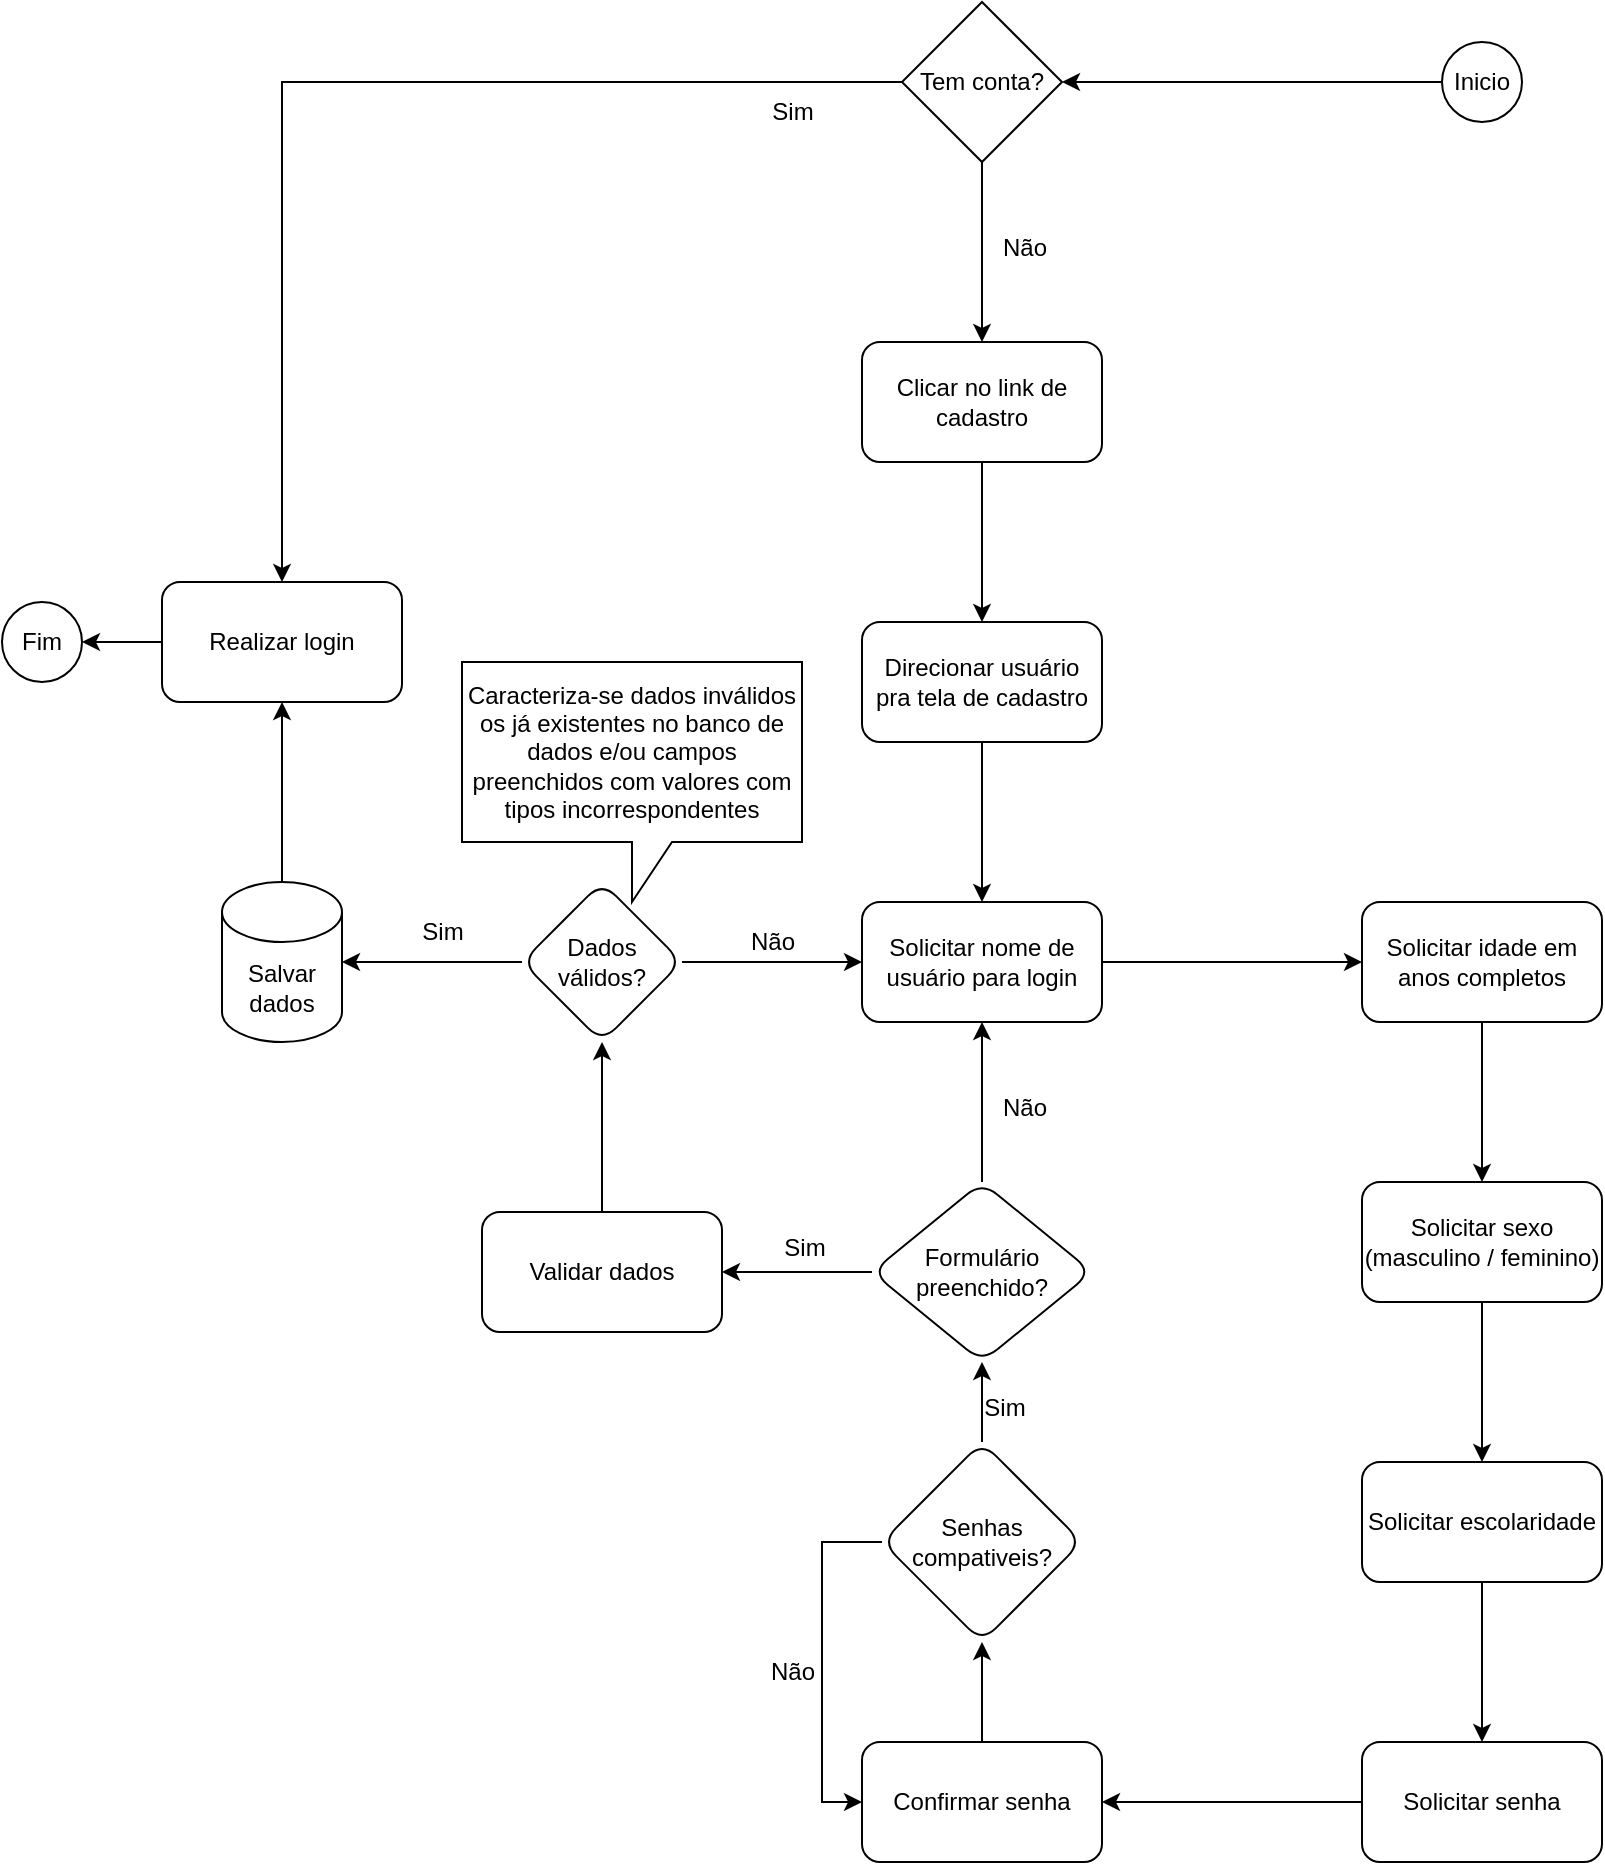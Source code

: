 <mxfile version="24.7.17">
  <diagram id="C5RBs43oDa-KdzZeNtuy" name="Page-1">
    <mxGraphModel dx="2049" dy="1084" grid="1" gridSize="10" guides="1" tooltips="1" connect="1" arrows="1" fold="1" page="1" pageScale="1" pageWidth="827" pageHeight="1169" math="0" shadow="0">
      <root>
        <mxCell id="WIyWlLk6GJQsqaUBKTNV-0" />
        <mxCell id="WIyWlLk6GJQsqaUBKTNV-1" parent="WIyWlLk6GJQsqaUBKTNV-0" />
        <mxCell id="PMqfsjEAWjkF-4yW7PhV-5" value="" style="edgeStyle=orthogonalEdgeStyle;rounded=0;orthogonalLoop=1;jettySize=auto;html=1;" edge="1" parent="WIyWlLk6GJQsqaUBKTNV-1" source="PMqfsjEAWjkF-4yW7PhV-0" target="PMqfsjEAWjkF-4yW7PhV-4">
          <mxGeometry relative="1" as="geometry" />
        </mxCell>
        <mxCell id="PMqfsjEAWjkF-4yW7PhV-0" value="Inicio" style="ellipse;whiteSpace=wrap;html=1;aspect=fixed;" vertex="1" parent="WIyWlLk6GJQsqaUBKTNV-1">
          <mxGeometry x="740" y="139" width="40" height="40" as="geometry" />
        </mxCell>
        <mxCell id="PMqfsjEAWjkF-4yW7PhV-12" value="" style="edgeStyle=orthogonalEdgeStyle;rounded=0;orthogonalLoop=1;jettySize=auto;html=1;" edge="1" parent="WIyWlLk6GJQsqaUBKTNV-1" source="PMqfsjEAWjkF-4yW7PhV-4" target="PMqfsjEAWjkF-4yW7PhV-11">
          <mxGeometry relative="1" as="geometry" />
        </mxCell>
        <mxCell id="PMqfsjEAWjkF-4yW7PhV-54" style="edgeStyle=orthogonalEdgeStyle;rounded=0;orthogonalLoop=1;jettySize=auto;html=1;entryX=0.5;entryY=0;entryDx=0;entryDy=0;" edge="1" parent="WIyWlLk6GJQsqaUBKTNV-1" source="PMqfsjEAWjkF-4yW7PhV-4" target="PMqfsjEAWjkF-4yW7PhV-52">
          <mxGeometry relative="1" as="geometry">
            <Array as="points">
              <mxPoint x="160" y="159" />
            </Array>
          </mxGeometry>
        </mxCell>
        <mxCell id="PMqfsjEAWjkF-4yW7PhV-4" value="Tem conta?" style="rhombus;whiteSpace=wrap;html=1;" vertex="1" parent="WIyWlLk6GJQsqaUBKTNV-1">
          <mxGeometry x="470" y="119" width="80" height="80" as="geometry" />
        </mxCell>
        <mxCell id="PMqfsjEAWjkF-4yW7PhV-9" value="Fim" style="ellipse;whiteSpace=wrap;html=1;aspect=fixed;fillColor=#FFFFFF;" vertex="1" parent="WIyWlLk6GJQsqaUBKTNV-1">
          <mxGeometry x="20" y="419" width="40" height="40" as="geometry" />
        </mxCell>
        <mxCell id="PMqfsjEAWjkF-4yW7PhV-15" value="" style="edgeStyle=orthogonalEdgeStyle;rounded=0;orthogonalLoop=1;jettySize=auto;html=1;" edge="1" parent="WIyWlLk6GJQsqaUBKTNV-1" source="PMqfsjEAWjkF-4yW7PhV-11" target="PMqfsjEAWjkF-4yW7PhV-14">
          <mxGeometry relative="1" as="geometry" />
        </mxCell>
        <mxCell id="PMqfsjEAWjkF-4yW7PhV-11" value="Clicar no link de cadastro" style="rounded=1;whiteSpace=wrap;html=1;" vertex="1" parent="WIyWlLk6GJQsqaUBKTNV-1">
          <mxGeometry x="450" y="289" width="120" height="60" as="geometry" />
        </mxCell>
        <mxCell id="PMqfsjEAWjkF-4yW7PhV-13" value="Não" style="text;html=1;align=center;verticalAlign=middle;resizable=0;points=[];autosize=1;strokeColor=none;fillColor=none;" vertex="1" parent="WIyWlLk6GJQsqaUBKTNV-1">
          <mxGeometry x="506" y="227" width="50" height="30" as="geometry" />
        </mxCell>
        <mxCell id="PMqfsjEAWjkF-4yW7PhV-18" value="" style="edgeStyle=orthogonalEdgeStyle;rounded=0;orthogonalLoop=1;jettySize=auto;html=1;" edge="1" parent="WIyWlLk6GJQsqaUBKTNV-1" source="PMqfsjEAWjkF-4yW7PhV-14" target="PMqfsjEAWjkF-4yW7PhV-17">
          <mxGeometry relative="1" as="geometry" />
        </mxCell>
        <mxCell id="PMqfsjEAWjkF-4yW7PhV-14" value="Direcionar usuário pra tela de cadastro" style="whiteSpace=wrap;html=1;rounded=1;" vertex="1" parent="WIyWlLk6GJQsqaUBKTNV-1">
          <mxGeometry x="450" y="429" width="120" height="60" as="geometry" />
        </mxCell>
        <mxCell id="PMqfsjEAWjkF-4yW7PhV-20" value="" style="edgeStyle=orthogonalEdgeStyle;rounded=0;orthogonalLoop=1;jettySize=auto;html=1;" edge="1" parent="WIyWlLk6GJQsqaUBKTNV-1" source="PMqfsjEAWjkF-4yW7PhV-17" target="PMqfsjEAWjkF-4yW7PhV-19">
          <mxGeometry relative="1" as="geometry" />
        </mxCell>
        <mxCell id="PMqfsjEAWjkF-4yW7PhV-17" value="Solicitar nome de usuário para login" style="rounded=1;whiteSpace=wrap;html=1;" vertex="1" parent="WIyWlLk6GJQsqaUBKTNV-1">
          <mxGeometry x="450" y="569" width="120" height="60" as="geometry" />
        </mxCell>
        <mxCell id="PMqfsjEAWjkF-4yW7PhV-22" value="" style="edgeStyle=orthogonalEdgeStyle;rounded=0;orthogonalLoop=1;jettySize=auto;html=1;" edge="1" parent="WIyWlLk6GJQsqaUBKTNV-1" source="PMqfsjEAWjkF-4yW7PhV-19" target="PMqfsjEAWjkF-4yW7PhV-21">
          <mxGeometry relative="1" as="geometry" />
        </mxCell>
        <mxCell id="PMqfsjEAWjkF-4yW7PhV-19" value="Solicitar idade em anos completos" style="rounded=1;whiteSpace=wrap;html=1;" vertex="1" parent="WIyWlLk6GJQsqaUBKTNV-1">
          <mxGeometry x="700" y="569" width="120" height="60" as="geometry" />
        </mxCell>
        <mxCell id="PMqfsjEAWjkF-4yW7PhV-24" value="" style="edgeStyle=orthogonalEdgeStyle;rounded=0;orthogonalLoop=1;jettySize=auto;html=1;" edge="1" parent="WIyWlLk6GJQsqaUBKTNV-1" source="PMqfsjEAWjkF-4yW7PhV-21" target="PMqfsjEAWjkF-4yW7PhV-23">
          <mxGeometry relative="1" as="geometry" />
        </mxCell>
        <mxCell id="PMqfsjEAWjkF-4yW7PhV-21" value="Solicitar sexo (masculino / feminino)" style="rounded=1;whiteSpace=wrap;html=1;" vertex="1" parent="WIyWlLk6GJQsqaUBKTNV-1">
          <mxGeometry x="700" y="709" width="120" height="60" as="geometry" />
        </mxCell>
        <mxCell id="PMqfsjEAWjkF-4yW7PhV-26" value="" style="edgeStyle=orthogonalEdgeStyle;rounded=0;orthogonalLoop=1;jettySize=auto;html=1;" edge="1" parent="WIyWlLk6GJQsqaUBKTNV-1" source="PMqfsjEAWjkF-4yW7PhV-23" target="PMqfsjEAWjkF-4yW7PhV-25">
          <mxGeometry relative="1" as="geometry" />
        </mxCell>
        <mxCell id="PMqfsjEAWjkF-4yW7PhV-23" value="Solicitar escolaridade" style="rounded=1;whiteSpace=wrap;html=1;" vertex="1" parent="WIyWlLk6GJQsqaUBKTNV-1">
          <mxGeometry x="700" y="849" width="120" height="60" as="geometry" />
        </mxCell>
        <mxCell id="PMqfsjEAWjkF-4yW7PhV-28" value="" style="edgeStyle=orthogonalEdgeStyle;rounded=0;orthogonalLoop=1;jettySize=auto;html=1;" edge="1" parent="WIyWlLk6GJQsqaUBKTNV-1" source="PMqfsjEAWjkF-4yW7PhV-25" target="PMqfsjEAWjkF-4yW7PhV-27">
          <mxGeometry relative="1" as="geometry" />
        </mxCell>
        <mxCell id="PMqfsjEAWjkF-4yW7PhV-25" value="Solicitar senha" style="rounded=1;whiteSpace=wrap;html=1;" vertex="1" parent="WIyWlLk6GJQsqaUBKTNV-1">
          <mxGeometry x="700" y="989" width="120" height="60" as="geometry" />
        </mxCell>
        <mxCell id="PMqfsjEAWjkF-4yW7PhV-30" value="" style="edgeStyle=orthogonalEdgeStyle;rounded=0;orthogonalLoop=1;jettySize=auto;html=1;" edge="1" parent="WIyWlLk6GJQsqaUBKTNV-1" source="PMqfsjEAWjkF-4yW7PhV-27" target="PMqfsjEAWjkF-4yW7PhV-29">
          <mxGeometry relative="1" as="geometry" />
        </mxCell>
        <mxCell id="PMqfsjEAWjkF-4yW7PhV-27" value="Confirmar senha" style="rounded=1;whiteSpace=wrap;html=1;" vertex="1" parent="WIyWlLk6GJQsqaUBKTNV-1">
          <mxGeometry x="450" y="989" width="120" height="60" as="geometry" />
        </mxCell>
        <mxCell id="PMqfsjEAWjkF-4yW7PhV-32" value="" style="edgeStyle=orthogonalEdgeStyle;rounded=0;orthogonalLoop=1;jettySize=auto;html=1;" edge="1" parent="WIyWlLk6GJQsqaUBKTNV-1" source="PMqfsjEAWjkF-4yW7PhV-29" target="PMqfsjEAWjkF-4yW7PhV-31">
          <mxGeometry relative="1" as="geometry" />
        </mxCell>
        <mxCell id="PMqfsjEAWjkF-4yW7PhV-33" style="edgeStyle=orthogonalEdgeStyle;rounded=0;orthogonalLoop=1;jettySize=auto;html=1;entryX=0;entryY=0.5;entryDx=0;entryDy=0;" edge="1" parent="WIyWlLk6GJQsqaUBKTNV-1" source="PMqfsjEAWjkF-4yW7PhV-29" target="PMqfsjEAWjkF-4yW7PhV-27">
          <mxGeometry relative="1" as="geometry">
            <Array as="points">
              <mxPoint x="430" y="889" />
              <mxPoint x="430" y="1019" />
            </Array>
          </mxGeometry>
        </mxCell>
        <mxCell id="PMqfsjEAWjkF-4yW7PhV-29" value="Senhas compativeis?" style="rhombus;whiteSpace=wrap;html=1;rounded=1;" vertex="1" parent="WIyWlLk6GJQsqaUBKTNV-1">
          <mxGeometry x="460" y="839" width="100" height="100" as="geometry" />
        </mxCell>
        <mxCell id="PMqfsjEAWjkF-4yW7PhV-35" style="edgeStyle=orthogonalEdgeStyle;rounded=0;orthogonalLoop=1;jettySize=auto;html=1;" edge="1" parent="WIyWlLk6GJQsqaUBKTNV-1" source="PMqfsjEAWjkF-4yW7PhV-31" target="PMqfsjEAWjkF-4yW7PhV-17">
          <mxGeometry relative="1" as="geometry" />
        </mxCell>
        <mxCell id="PMqfsjEAWjkF-4yW7PhV-39" value="" style="edgeStyle=orthogonalEdgeStyle;rounded=0;orthogonalLoop=1;jettySize=auto;html=1;" edge="1" parent="WIyWlLk6GJQsqaUBKTNV-1" source="PMqfsjEAWjkF-4yW7PhV-31" target="PMqfsjEAWjkF-4yW7PhV-38">
          <mxGeometry relative="1" as="geometry" />
        </mxCell>
        <mxCell id="PMqfsjEAWjkF-4yW7PhV-31" value="Formulário preenchido?" style="rhombus;whiteSpace=wrap;html=1;rounded=1;" vertex="1" parent="WIyWlLk6GJQsqaUBKTNV-1">
          <mxGeometry x="455" y="709" width="110" height="90" as="geometry" />
        </mxCell>
        <mxCell id="PMqfsjEAWjkF-4yW7PhV-34" value="Não" style="text;html=1;align=center;verticalAlign=middle;resizable=0;points=[];autosize=1;strokeColor=none;fillColor=none;" vertex="1" parent="WIyWlLk6GJQsqaUBKTNV-1">
          <mxGeometry x="390" y="939" width="50" height="30" as="geometry" />
        </mxCell>
        <mxCell id="PMqfsjEAWjkF-4yW7PhV-36" value="Sim" style="text;html=1;align=center;verticalAlign=middle;resizable=0;points=[];autosize=1;strokeColor=none;fillColor=none;" vertex="1" parent="WIyWlLk6GJQsqaUBKTNV-1">
          <mxGeometry x="501" y="807" width="40" height="30" as="geometry" />
        </mxCell>
        <mxCell id="PMqfsjEAWjkF-4yW7PhV-37" value="Não" style="text;html=1;align=center;verticalAlign=middle;resizable=0;points=[];autosize=1;strokeColor=none;fillColor=none;" vertex="1" parent="WIyWlLk6GJQsqaUBKTNV-1">
          <mxGeometry x="506" y="657" width="50" height="30" as="geometry" />
        </mxCell>
        <mxCell id="PMqfsjEAWjkF-4yW7PhV-41" value="" style="edgeStyle=orthogonalEdgeStyle;rounded=0;orthogonalLoop=1;jettySize=auto;html=1;" edge="1" parent="WIyWlLk6GJQsqaUBKTNV-1" source="PMqfsjEAWjkF-4yW7PhV-38" target="PMqfsjEAWjkF-4yW7PhV-40">
          <mxGeometry relative="1" as="geometry" />
        </mxCell>
        <mxCell id="PMqfsjEAWjkF-4yW7PhV-38" value="Validar dados" style="whiteSpace=wrap;html=1;rounded=1;" vertex="1" parent="WIyWlLk6GJQsqaUBKTNV-1">
          <mxGeometry x="260" y="724" width="120" height="60" as="geometry" />
        </mxCell>
        <mxCell id="PMqfsjEAWjkF-4yW7PhV-42" value="" style="edgeStyle=orthogonalEdgeStyle;rounded=0;orthogonalLoop=1;jettySize=auto;html=1;" edge="1" parent="WIyWlLk6GJQsqaUBKTNV-1" source="PMqfsjEAWjkF-4yW7PhV-40" target="PMqfsjEAWjkF-4yW7PhV-17">
          <mxGeometry relative="1" as="geometry" />
        </mxCell>
        <mxCell id="PMqfsjEAWjkF-4yW7PhV-40" value="Dados válidos?" style="rhombus;whiteSpace=wrap;html=1;rounded=1;" vertex="1" parent="WIyWlLk6GJQsqaUBKTNV-1">
          <mxGeometry x="280" y="559" width="80" height="80" as="geometry" />
        </mxCell>
        <mxCell id="PMqfsjEAWjkF-4yW7PhV-43" value="Não" style="text;html=1;align=center;verticalAlign=middle;resizable=0;points=[];autosize=1;strokeColor=none;fillColor=none;" vertex="1" parent="WIyWlLk6GJQsqaUBKTNV-1">
          <mxGeometry x="380" y="574" width="50" height="30" as="geometry" />
        </mxCell>
        <mxCell id="PMqfsjEAWjkF-4yW7PhV-44" value="Sim" style="text;html=1;align=center;verticalAlign=middle;resizable=0;points=[];autosize=1;strokeColor=none;fillColor=none;" vertex="1" parent="WIyWlLk6GJQsqaUBKTNV-1">
          <mxGeometry x="401" y="727" width="40" height="30" as="geometry" />
        </mxCell>
        <mxCell id="PMqfsjEAWjkF-4yW7PhV-53" value="" style="edgeStyle=orthogonalEdgeStyle;rounded=0;orthogonalLoop=1;jettySize=auto;html=1;" edge="1" parent="WIyWlLk6GJQsqaUBKTNV-1" source="PMqfsjEAWjkF-4yW7PhV-47" target="PMqfsjEAWjkF-4yW7PhV-52">
          <mxGeometry relative="1" as="geometry" />
        </mxCell>
        <mxCell id="PMqfsjEAWjkF-4yW7PhV-47" value="Salvar dados" style="shape=cylinder3;whiteSpace=wrap;html=1;boundedLbl=1;backgroundOutline=1;size=15;" vertex="1" parent="WIyWlLk6GJQsqaUBKTNV-1">
          <mxGeometry x="130" y="559" width="60" height="80" as="geometry" />
        </mxCell>
        <mxCell id="PMqfsjEAWjkF-4yW7PhV-48" style="edgeStyle=orthogonalEdgeStyle;rounded=0;orthogonalLoop=1;jettySize=auto;html=1;entryX=1;entryY=0.5;entryDx=0;entryDy=0;entryPerimeter=0;" edge="1" parent="WIyWlLk6GJQsqaUBKTNV-1" source="PMqfsjEAWjkF-4yW7PhV-40" target="PMqfsjEAWjkF-4yW7PhV-47">
          <mxGeometry relative="1" as="geometry" />
        </mxCell>
        <mxCell id="PMqfsjEAWjkF-4yW7PhV-51" value="Sim" style="text;html=1;align=center;verticalAlign=middle;resizable=0;points=[];autosize=1;strokeColor=none;fillColor=none;" vertex="1" parent="WIyWlLk6GJQsqaUBKTNV-1">
          <mxGeometry x="220" y="569" width="40" height="30" as="geometry" />
        </mxCell>
        <mxCell id="PMqfsjEAWjkF-4yW7PhV-56" style="edgeStyle=orthogonalEdgeStyle;rounded=0;orthogonalLoop=1;jettySize=auto;html=1;entryX=1;entryY=0.5;entryDx=0;entryDy=0;" edge="1" parent="WIyWlLk6GJQsqaUBKTNV-1" source="PMqfsjEAWjkF-4yW7PhV-52" target="PMqfsjEAWjkF-4yW7PhV-9">
          <mxGeometry relative="1" as="geometry" />
        </mxCell>
        <mxCell id="PMqfsjEAWjkF-4yW7PhV-52" value="Realizar login" style="rounded=1;whiteSpace=wrap;html=1;" vertex="1" parent="WIyWlLk6GJQsqaUBKTNV-1">
          <mxGeometry x="100" y="409" width="120" height="60" as="geometry" />
        </mxCell>
        <mxCell id="PMqfsjEAWjkF-4yW7PhV-55" value="Sim" style="text;html=1;align=center;verticalAlign=middle;resizable=0;points=[];autosize=1;strokeColor=none;fillColor=none;" vertex="1" parent="WIyWlLk6GJQsqaUBKTNV-1">
          <mxGeometry x="395" y="159" width="40" height="30" as="geometry" />
        </mxCell>
        <mxCell id="PMqfsjEAWjkF-4yW7PhV-58" value="Caracteriza-se dados inválidos os já existentes no banco de dados e/ou campos preenchidos com valores com tipos incorrespondentes" style="shape=callout;whiteSpace=wrap;html=1;perimeter=calloutPerimeter;" vertex="1" parent="WIyWlLk6GJQsqaUBKTNV-1">
          <mxGeometry x="250" y="449" width="170" height="120" as="geometry" />
        </mxCell>
      </root>
    </mxGraphModel>
  </diagram>
</mxfile>
